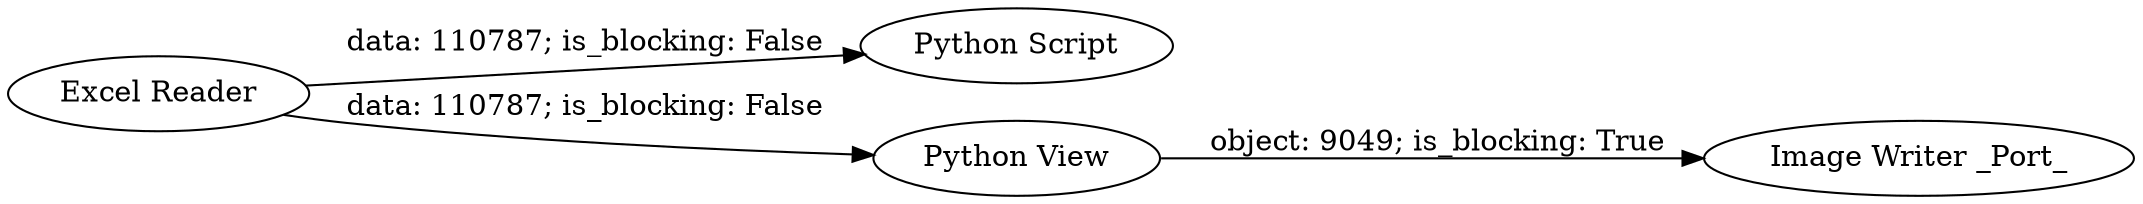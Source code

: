 digraph {
	"5870566742057726138_6" [label="Image Writer _Port_"]
	"5870566742057726138_4" [label="Python Script"]
	"5870566742057726138_7" [label="Excel Reader"]
	"5870566742057726138_5" [label="Python View"]
	"5870566742057726138_7" -> "5870566742057726138_5" [label="data: 110787; is_blocking: False"]
	"5870566742057726138_7" -> "5870566742057726138_4" [label="data: 110787; is_blocking: False"]
	"5870566742057726138_5" -> "5870566742057726138_6" [label="object: 9049; is_blocking: True"]
	rankdir=LR
}
